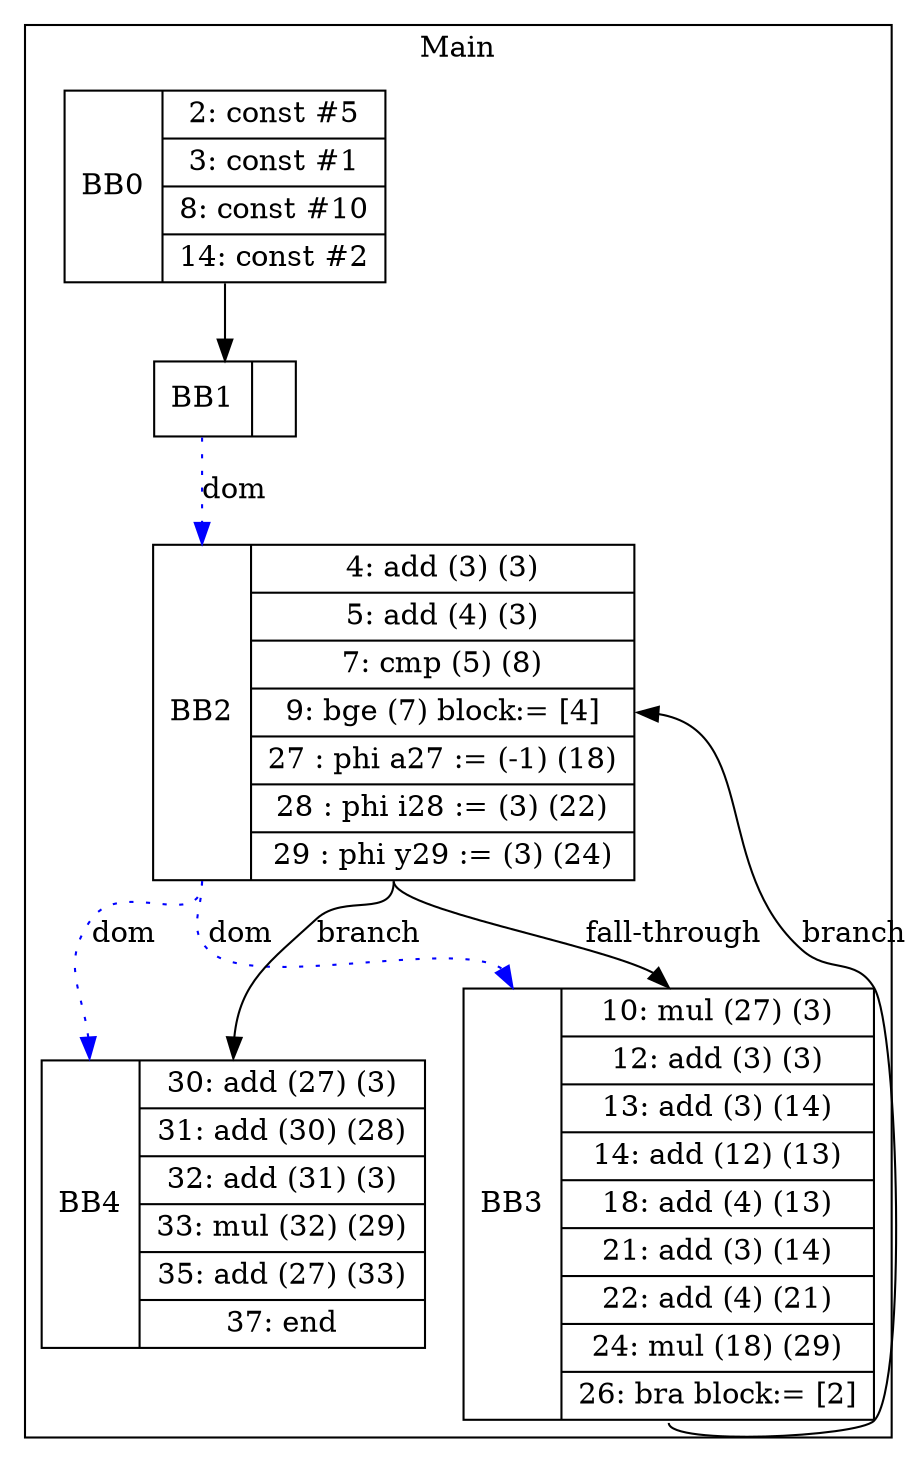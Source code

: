 digraph G {
node [shape=record];
subgraph cluster_main{
label = "Main";
BB0 [shape=record, label="<b>BB0|{2: const #5|3: const #1|8: const #10|14: const #2}"];
BB1 [shape=record, label="<b>BB1|}"];
BB2 [shape=record, label="<b>BB2|{4: add (3) (3)|5: add (4) (3)|7: cmp (5) (8)|9: bge (7) block:= [4]|27 : phi a27 := (-1) (18)|28 : phi i28 := (3) (22)|29 : phi y29 := (3) (24)}"];
BB3 [shape=record, label="<b>BB3|{10: mul (27) (3)|12: add (3) (3)|13: add (3) (14)|14: add (12) (13)|18: add (4) (13)|21: add (3) (14)|22: add (4) (21)|24: mul (18) (29)|26: bra block:= [2]}"];
BB4 [shape=record, label="<b>BB4|{30: add (27) (3)|31: add (30) (28)|32: add (31) (3)|33: mul (32) (29)|35: add (27) (33)|37: end}"];
}
BB0:s -> BB1:n ;
BB2:b -> BB3:b [color=blue, style=dotted, label="dom"];
BB2:b -> BB4:b [color=blue, style=dotted, label="dom"];
BB1:b -> BB2:b [color=blue, style=dotted, label="dom"];
BB2:s -> BB4:n [label="branch"];
BB3:s -> BB2:e [label="branch"];
BB2:s -> BB3:n [label="fall-through"];
}
